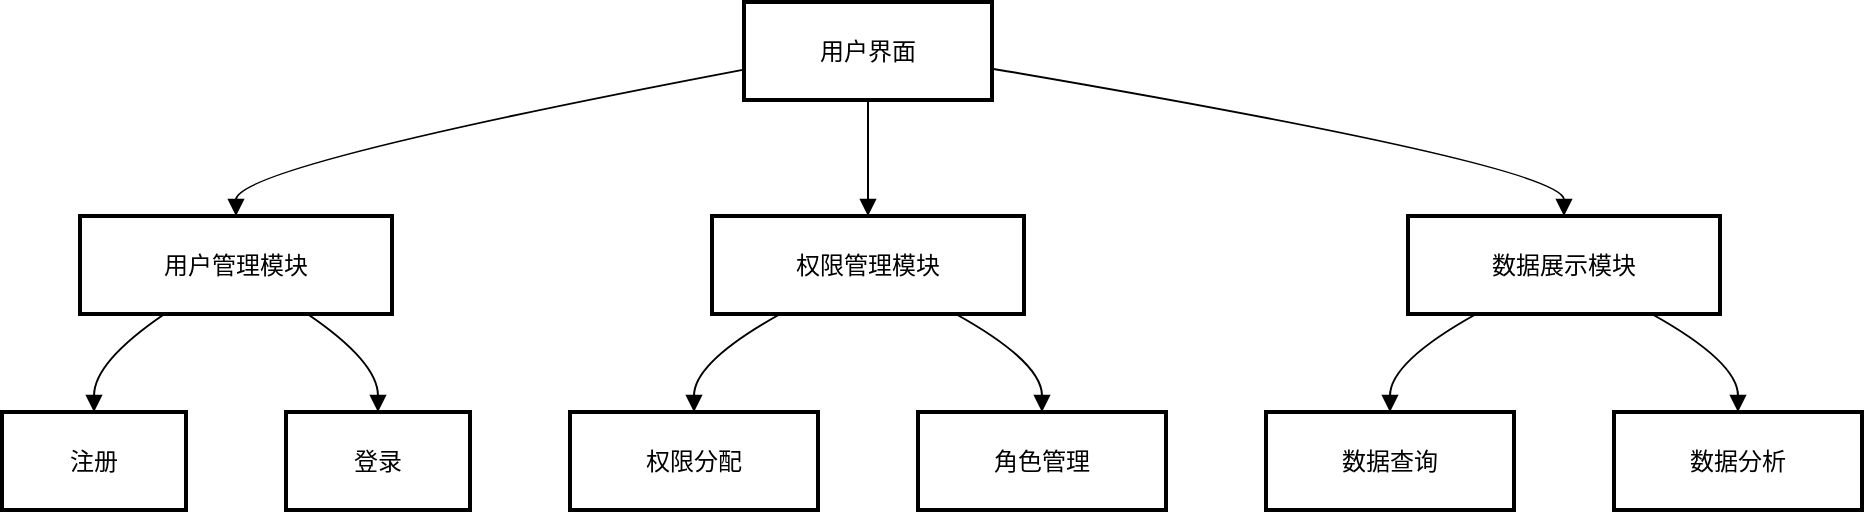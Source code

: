 <mxfile version="24.9.1">
  <diagram name="第 1 页" id="Y3ySphqgUktmskB7rwUk">
    <mxGraphModel dx="963" dy="1877" grid="1" gridSize="10" guides="1" tooltips="1" connect="1" arrows="1" fold="1" page="1" pageScale="1" pageWidth="827" pageHeight="1169" math="0" shadow="0">
      <root>
        <mxCell id="0" />
        <mxCell id="1" parent="0" />
        <mxCell id="2" value="用户界面" style="whiteSpace=wrap;strokeWidth=2;" parent="1" vertex="1">
          <mxGeometry x="379" width="124" height="49" as="geometry" />
        </mxCell>
        <mxCell id="3" value="用户管理模块" style="whiteSpace=wrap;strokeWidth=2;" parent="1" vertex="1">
          <mxGeometry x="47" y="107" width="156" height="49" as="geometry" />
        </mxCell>
        <mxCell id="4" value="权限管理模块" style="whiteSpace=wrap;strokeWidth=2;" parent="1" vertex="1">
          <mxGeometry x="363" y="107" width="156" height="49" as="geometry" />
        </mxCell>
        <mxCell id="5" value="数据展示模块" style="whiteSpace=wrap;strokeWidth=2;" parent="1" vertex="1">
          <mxGeometry x="711" y="107" width="156" height="49" as="geometry" />
        </mxCell>
        <mxCell id="6" value="注册" style="whiteSpace=wrap;strokeWidth=2;" parent="1" vertex="1">
          <mxGeometry x="8" y="205" width="92" height="49" as="geometry" />
        </mxCell>
        <mxCell id="7" value="登录" style="whiteSpace=wrap;strokeWidth=2;" parent="1" vertex="1">
          <mxGeometry x="150" y="205" width="92" height="49" as="geometry" />
        </mxCell>
        <mxCell id="8" value="权限分配" style="whiteSpace=wrap;strokeWidth=2;" parent="1" vertex="1">
          <mxGeometry x="292" y="205" width="124" height="49" as="geometry" />
        </mxCell>
        <mxCell id="9" value="角色管理" style="whiteSpace=wrap;strokeWidth=2;" parent="1" vertex="1">
          <mxGeometry x="466" y="205" width="124" height="49" as="geometry" />
        </mxCell>
        <mxCell id="10" value="数据查询" style="whiteSpace=wrap;strokeWidth=2;" parent="1" vertex="1">
          <mxGeometry x="640" y="205" width="124" height="49" as="geometry" />
        </mxCell>
        <mxCell id="11" value="数据分析" style="whiteSpace=wrap;strokeWidth=2;" parent="1" vertex="1">
          <mxGeometry x="814" y="205" width="124" height="49" as="geometry" />
        </mxCell>
        <mxCell id="12" value="" style="curved=1;startArrow=none;endArrow=block;exitX=0;exitY=0.69;entryX=0.5;entryY=-0.01;" parent="1" source="2" target="3" edge="1">
          <mxGeometry relative="1" as="geometry">
            <Array as="points">
              <mxPoint x="125" y="82" />
            </Array>
          </mxGeometry>
        </mxCell>
        <mxCell id="13" value="" style="curved=1;startArrow=none;endArrow=block;exitX=0.5;exitY=0.99;entryX=0.5;entryY=-0.01;" parent="1" source="2" target="4" edge="1">
          <mxGeometry relative="1" as="geometry">
            <Array as="points" />
          </mxGeometry>
        </mxCell>
        <mxCell id="14" value="" style="curved=1;startArrow=none;endArrow=block;exitX=1;exitY=0.68;entryX=0.5;entryY=-0.01;" parent="1" source="2" target="5" edge="1">
          <mxGeometry relative="1" as="geometry">
            <Array as="points">
              <mxPoint x="789" y="82" />
            </Array>
          </mxGeometry>
        </mxCell>
        <mxCell id="15" value="" style="curved=1;startArrow=none;endArrow=block;exitX=0.28;exitY=0.98;entryX=0.5;entryY=0;" parent="1" source="3" target="6" edge="1">
          <mxGeometry relative="1" as="geometry">
            <Array as="points">
              <mxPoint x="54" y="180" />
            </Array>
          </mxGeometry>
        </mxCell>
        <mxCell id="16" value="" style="curved=1;startArrow=none;endArrow=block;exitX=0.72;exitY=0.98;entryX=0.5;entryY=0;" parent="1" source="3" target="7" edge="1">
          <mxGeometry relative="1" as="geometry">
            <Array as="points">
              <mxPoint x="196" y="180" />
            </Array>
          </mxGeometry>
        </mxCell>
        <mxCell id="17" value="" style="curved=1;startArrow=none;endArrow=block;exitX=0.23;exitY=0.98;entryX=0.5;entryY=0;" parent="1" source="4" target="8" edge="1">
          <mxGeometry relative="1" as="geometry">
            <Array as="points">
              <mxPoint x="354" y="180" />
            </Array>
          </mxGeometry>
        </mxCell>
        <mxCell id="18" value="" style="curved=1;startArrow=none;endArrow=block;exitX=0.77;exitY=0.98;entryX=0.5;entryY=0;" parent="1" source="4" target="9" edge="1">
          <mxGeometry relative="1" as="geometry">
            <Array as="points">
              <mxPoint x="528" y="180" />
            </Array>
          </mxGeometry>
        </mxCell>
        <mxCell id="19" value="" style="curved=1;startArrow=none;endArrow=block;exitX=0.23;exitY=0.98;entryX=0.5;entryY=0;" parent="1" source="5" target="10" edge="1">
          <mxGeometry relative="1" as="geometry">
            <Array as="points">
              <mxPoint x="702" y="180" />
            </Array>
          </mxGeometry>
        </mxCell>
        <mxCell id="20" value="" style="curved=1;startArrow=none;endArrow=block;exitX=0.77;exitY=0.98;entryX=0.5;entryY=0;" parent="1" source="5" target="11" edge="1">
          <mxGeometry relative="1" as="geometry">
            <Array as="points">
              <mxPoint x="876" y="180" />
            </Array>
          </mxGeometry>
        </mxCell>
      </root>
    </mxGraphModel>
  </diagram>
</mxfile>
